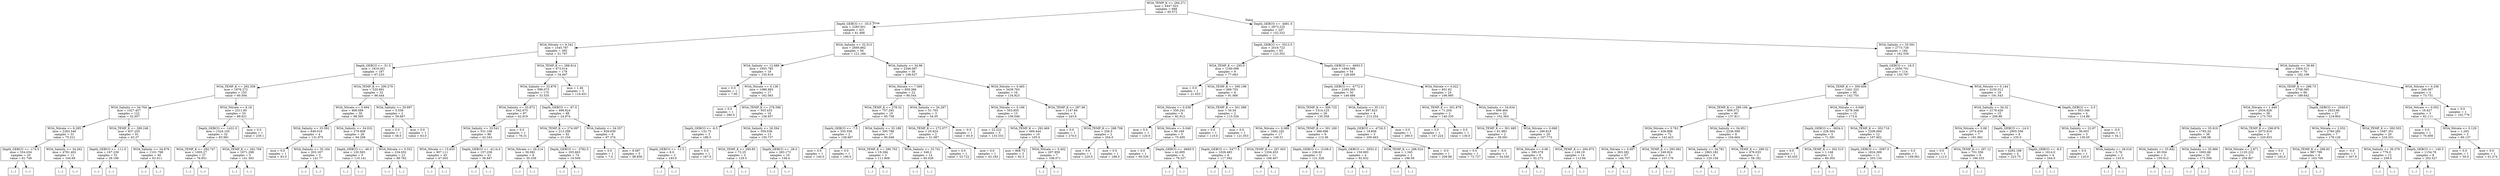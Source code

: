 digraph Tree {
node [shape=box] ;
0 [label="WOA_TEMP_K <= 294.271\nmse = 4447.023\nsamples = 668\nvalue = 95.572"] ;
1 [label="Depth_GEBCO <= -35.0\nmse = 2283.501\nsamples = 421\nvalue = 61.466"] ;
0 -> 1 [labeldistance=2.5, labelangle=45, headlabel="True"] ;
2 [label="WOA_Nitrate <= 8.341\nmse = 1545.787\nsamples = 365\nvalue = 51.797"] ;
1 -> 2 ;
3 [label="Depth_GEBCO <= -51.5\nmse = 1819.201\nsamples = 187\nvalue = 67.233"] ;
2 -> 3 ;
4 [label="WOA_TEMP_K <= 292.358\nmse = 1876.272\nsamples = 155\nvalue = 60.594"] ;
3 -> 4 ;
5 [label="WOA_Salinity <= 34.764\nmse = 1427.457\nsamples = 122\nvalue = 52.057"] ;
4 -> 5 ;
6 [label="WOA_Nitrate <= 6.285\nmse = 2263.546\nsamples = 31\nvalue = 75.221"] ;
5 -> 6 ;
7 [label="Depth_GEBCO <= -174.5\nmse = 534.034\nsamples = 20\nvalue = 61.749"] ;
6 -> 7 ;
8 [label="(...)"] ;
7 -> 8 ;
37 [label="(...)"] ;
7 -> 37 ;
42 [label="WOA_Salinity <= 34.262\nmse = 4781.402\nsamples = 11\nvalue = 104.69"] ;
6 -> 42 ;
43 [label="(...)"] ;
42 -> 43 ;
46 [label="(...)"] ;
42 -> 46 ;
63 [label="WOA_TEMP_K <= 289.248\nmse = 837.255\nsamples = 91\nvalue = 43.37"] ;
5 -> 63 ;
64 [label="Depth_GEBCO <= -111.0\nmse = 167.239\nsamples = 51\nvalue = 29.199"] ;
63 -> 64 ;
65 [label="(...)"] ;
64 -> 65 ;
136 [label="(...)"] ;
64 -> 136 ;
143 [label="WOA_Salinity <= 34.979\nmse = 1101.798\nsamples = 40\nvalue = 63.011"] ;
63 -> 143 ;
144 [label="(...)"] ;
143 -> 144 ;
149 [label="(...)"] ;
143 -> 149 ;
212 [label="WOA_Nitrate <= 6.18\nmse = 2311.85\nsamples = 33\nvalue = 89.621"] ;
4 -> 212 ;
213 [label="Depth_GEBCO <= -1431.0\nmse = 1524.105\nsamples = 32\nvalue = 83.981"] ;
212 -> 213 ;
214 [label="WOA_TEMP_K <= 292.747\nmse = 1005.27\nsamples = 27\nvalue = 76.651"] ;
213 -> 214 ;
215 [label="(...)"] ;
214 -> 215 ;
222 [label="(...)"] ;
214 -> 222 ;
259 [label="WOA_TEMP_K <= 292.769\nmse = 1871.298\nsamples = 5\nvalue = 141.393"] ;
213 -> 259 ;
260 [label="(...)"] ;
259 -> 260 ;
263 [label="(...)"] ;
259 -> 263 ;
268 [label="mse = 0.0\nsamples = 1\nvalue = 239.1"] ;
212 -> 268 ;
269 [label="WOA_TEMP_K <= 290.279\nmse = 520.891\nsamples = 32\nvalue = 96.444"] ;
3 -> 269 ;
270 [label="WOA_Nitrate <= 0.494\nmse = 468.089\nsamples = 30\nvalue = 98.565"] ;
269 -> 270 ;
271 [label="WOA_Salinity <= 35.092\nmse = 649.016\nsamples = 4\nvalue = 131.975"] ;
270 -> 271 ;
272 [label="mse = 0.0\nsamples = 1\nvalue = 83.0"] ;
271 -> 272 ;
273 [label="WOA_Salinity <= 35.164\nmse = 203.167\nsamples = 3\nvalue = 141.77"] ;
271 -> 273 ;
274 [label="(...)"] ;
273 -> 274 ;
275 [label="(...)"] ;
273 -> 275 ;
276 [label="WOA_Salinity <= 34.032\nmse = 279.908\nsamples = 26\nvalue = 94.208"] ;
270 -> 276 ;
277 [label="Depth_GEBCO <= -46.0\nmse = 120.583\nsamples = 5\nvalue = 110.141"] ;
276 -> 277 ;
278 [label="(...)"] ;
277 -> 278 ;
279 [label="(...)"] ;
277 -> 279 ;
286 [label="WOA_Nitrate <= 0.552\nmse = 234.052\nsamples = 21\nvalue = 89.782"] ;
276 -> 286 ;
287 [label="(...)"] ;
286 -> 287 ;
288 [label="(...)"] ;
286 -> 288 ;
315 [label="WOA_Salinity <= 20.697\nmse = 5.556\nsamples = 2\nvalue = 59.667"] ;
269 -> 315 ;
316 [label="mse = 0.0\nsamples = 1\nvalue = 58.0"] ;
315 -> 316 ;
317 [label="mse = 0.0\nsamples = 1\nvalue = 63.0"] ;
315 -> 317 ;
318 [label="WOA_TEMP_K <= 288.814\nmse = 673.014\nsamples = 178\nvalue = 34.497"] ;
2 -> 318 ;
319 [label="WOA_Salinity <= 33.879\nmse = 599.073\nsamples = 175\nvalue = 33.535"] ;
318 -> 319 ;
320 [label="WOA_Salinity <= 33.872\nmse = 542.975\nsamples = 87\nvalue = 42.919"] ;
319 -> 320 ;
321 [label="WOA_Salinity <= 33.541\nmse = 531.106\nsamples = 86\nvalue = 42.343"] ;
320 -> 321 ;
322 [label="WOA_Nitrate <= 15.633\nmse = 807.111\nsamples = 45\nvalue = 47.003"] ;
321 -> 322 ;
323 [label="(...)"] ;
322 -> 323 ;
328 [label="(...)"] ;
322 -> 328 ;
357 [label="Depth_GEBCO <= -4114.0\nmse = 157.256\nsamples = 41\nvalue = 36.947"] ;
321 -> 357 ;
358 [label="(...)"] ;
357 -> 358 ;
383 [label="(...)"] ;
357 -> 383 ;
434 [label="mse = 0.0\nsamples = 1\nvalue = 78.31"] ;
320 -> 434 ;
435 [label="Depth_GEBCO <= -67.0\nmse = 496.624\nsamples = 88\nvalue = 24.974"] ;
319 -> 435 ;
436 [label="WOA_TEMP_K <= 274.097\nmse = 213.298\nsamples = 82\nvalue = 21.104"] ;
435 -> 436 ;
437 [label="WOA_Nitrate <= 26.214\nmse = 56.081\nsamples = 8\nvalue = 35.339"] ;
436 -> 437 ;
438 [label="(...)"] ;
437 -> 438 ;
449 [label="(...)"] ;
437 -> 449 ;
452 [label="Depth_GEBCO <= -3782.0\nmse = 205.663\nsamples = 74\nvalue = 19.509"] ;
436 -> 452 ;
453 [label="(...)"] ;
452 -> 453 ;
476 [label="(...)"] ;
452 -> 476 ;
553 [label="WOA_Salinity <= 34.357\nmse = 929.939\nsamples = 6\nvalue = 87.374"] ;
435 -> 553 ;
554 [label="mse = 0.0\nsamples = 1\nvalue = 7.0"] ;
553 -> 554 ;
555 [label="mse = 8.087\nsamples = 5\nvalue = 98.856"] ;
553 -> 555 ;
556 [label="mse = 1.46\nsamples = 3\nvalue = 118.451"] ;
318 -> 556 ;
557 [label="WOA_Salinity <= 32.513\nmse = 2695.862\nsamples = 56\nvalue = 121.184"] ;
1 -> 557 ;
558 [label="WOA_Salinity <= 12.689\nmse = 1955.785\nsamples = 18\nvalue = 155.918"] ;
557 -> 558 ;
559 [label="mse = 0.0\nsamples = 1\nvalue = 7.95"] ;
558 -> 559 ;
560 [label="WOA_Nitrate <= 0.138\nmse = 1086.993\nsamples = 17\nvalue = 162.083"] ;
558 -> 560 ;
561 [label="mse = 0.0\nsamples = 1\nvalue = 280.0"] ;
560 -> 561 ;
562 [label="WOA_TEMP_K <= 278.596\nmse = 503.433\nsamples = 16\nvalue = 156.957"] ;
560 -> 562 ;
563 [label="Depth_GEBCO <= -6.5\nmse = 132.75\nsamples = 3\nvalue = 186.5"] ;
562 -> 563 ;
564 [label="Depth_GEBCO <= -11.5\nmse = 8.0\nsamples = 2\nvalue = 193.0"] ;
563 -> 564 ;
565 [label="(...)"] ;
564 -> 565 ;
566 [label="(...)"] ;
564 -> 566 ;
567 [label="mse = 0.0\nsamples = 1\nvalue = 167.0"] ;
563 -> 567 ;
568 [label="WOA_Salinity <= 26.594\nmse = 359.036\nsamples = 13\nvalue = 150.737"] ;
562 -> 568 ;
569 [label="WOA_TEMP_K <= 290.85\nmse = 72.25\nsamples = 3\nvalue = 129.5"] ;
568 -> 569 ;
570 [label="(...)"] ;
569 -> 570 ;
571 [label="(...)"] ;
569 -> 571 ;
572 [label="Depth_GEBCO <= -28.0\nmse = 283.173\nsamples = 10\nvalue = 156.4"] ;
568 -> 572 ;
573 [label="(...)"] ;
572 -> 573 ;
574 [label="(...)"] ;
572 -> 574 ;
589 [label="WOA_Salinity <= 34.96\nmse = 2346.097\nsamples = 38\nvalue = 108.027"] ;
557 -> 589 ;
590 [label="WOA_Nitrate <= 7.569\nmse = 859.366\nsamples = 22\nvalue = 90.544"] ;
589 -> 590 ;
591 [label="WOA_TEMP_K <= 278.32\nmse = 757.292\nsamples = 19\nvalue = 95.758"] ;
590 -> 591 ;
592 [label="Depth_GEBCO <= -7.5\nmse = 555.556\nsamples = 2\nvalue = 156.667"] ;
591 -> 592 ;
593 [label="mse = 0.0\nsamples = 1\nvalue = 140.0"] ;
592 -> 593 ;
594 [label="mse = 0.0\nsamples = 1\nvalue = 190.0"] ;
592 -> 594 ;
595 [label="WOA_Salinity <= 33.189\nmse = 395.798\nsamples = 17\nvalue = 90.048"] ;
591 -> 595 ;
596 [label="WOA_TEMP_K <= 290.763\nmse = 19.284\nsamples = 3\nvalue = 111.808"] ;
595 -> 596 ;
597 [label="(...)"] ;
596 -> 597 ;
600 [label="(...)"] ;
596 -> 600 ;
601 [label="WOA_Salinity <= 33.741\nmse = 348.2\nsamples = 14\nvalue = 85.026"] ;
595 -> 601 ;
602 [label="(...)"] ;
601 -> 602 ;
609 [label="(...)"] ;
601 -> 609 ;
628 [label="WOA_Salinity <= 34.287\nmse = 51.765\nsamples = 3\nvalue = 54.05"] ;
590 -> 628 ;
629 [label="WOA_TEMP_K <= 272.077\nmse = 20.824\nsamples = 2\nvalue = 51.087"] ;
628 -> 629 ;
630 [label="mse = 0.0\nsamples = 1\nvalue = 53.722"] ;
629 -> 630 ;
631 [label="mse = 0.0\nsamples = 1\nvalue = 43.183"] ;
629 -> 631 ;
632 [label="mse = -0.0\nsamples = 1\nvalue = 65.9"] ;
628 -> 632 ;
633 [label="WOA_Nitrate <= 0.465\nmse = 3439.763\nsamples = 16\nvalue = 134.923"] ;
589 -> 633 ;
634 [label="WOA_Nitrate <= 0.196\nmse = 503.855\nsamples = 13\nvalue = 109.048"] ;
633 -> 634 ;
635 [label="mse = 22.222\nsamples = 3\nvalue = 133.333"] ;
634 -> 635 ;
636 [label="WOA_TEMP_K <= 292.469\nmse = 469.444\nsamples = 10\nvalue = 105.0"] ;
634 -> 636 ;
637 [label="mse = 868.75\nsamples = 3\nvalue = 92.5"] ;
636 -> 637 ;
638 [label="WOA_Nitrate <= 0.402\nmse = 297.959\nsamples = 7\nvalue = 108.571"] ;
636 -> 638 ;
639 [label="(...)"] ;
638 -> 639 ;
644 [label="(...)"] ;
638 -> 644 ;
645 [label="WOA_TEMP_K <= 287.96\nmse = 1147.84\nsamples = 3\nvalue = 243.6"] ;
633 -> 645 ;
646 [label="mse = 0.0\nsamples = 1\nvalue = 270.0"] ;
645 -> 646 ;
647 [label="WOA_TEMP_K <= 288.708\nmse = 256.0\nsamples = 2\nvalue = 204.0"] ;
645 -> 647 ;
648 [label="mse = 0.0\nsamples = 1\nvalue = 220.0"] ;
647 -> 648 ;
649 [label="mse = 0.0\nsamples = 1\nvalue = 188.0"] ;
647 -> 649 ;
650 [label="Depth_GEBCO <= -4081.0\nmse = 2873.225\nsamples = 247\nvalue = 152.532"] ;
0 -> 650 [labeldistance=2.5, labelangle=-45, headlabel="False"] ;
651 [label="Depth_GEBCO <= -5513.5\nmse = 2018.722\nsamples = 63\nvalue = 123.352"] ;
650 -> 651 ;
652 [label="WOA_TEMP_K <= 295.0\nmse = 1160.099\nsamples = 9\nvalue = 77.063"] ;
651 -> 652 ;
653 [label="mse = 0.0\nsamples = 1\nvalue = 21.053"] ;
652 -> 653 ;
654 [label="WOA_TEMP_K <= 300.198\nmse = 469.755\nsamples = 8\nvalue = 91.066"] ;
652 -> 654 ;
655 [label="WOA_Nitrate <= 0.039\nmse = 350.241\nsamples = 6\nvalue = 82.912"] ;
654 -> 655 ;
656 [label="mse = 0.0\nsamples = 1\nvalue = 120.0"] ;
655 -> 656 ;
657 [label="WOA_Nitrate <= 0.049\nmse = 90.169\nsamples = 5\nvalue = 75.495"] ;
655 -> 657 ;
658 [label="mse = 0.0\nsamples = 1\nvalue = 60.526"] ;
657 -> 658 ;
659 [label="Depth_GEBCO <= -6665.5\nmse = 42.695\nsamples = 4\nvalue = 79.237"] ;
657 -> 659 ;
660 [label="(...)"] ;
659 -> 660 ;
661 [label="(...)"] ;
659 -> 661 ;
664 [label="WOA_TEMP_K <= 301.088\nmse = 30.54\nsamples = 2\nvalue = 115.526"] ;
654 -> 664 ;
665 [label="mse = 0.0\nsamples = 1\nvalue = 110.0"] ;
664 -> 665 ;
666 [label="mse = 0.0\nsamples = 1\nvalue = 121.053"] ;
664 -> 666 ;
667 [label="Depth_GEBCO <= -4693.5\nmse = 1849.598\nsamples = 54\nvalue = 128.495"] ;
651 -> 667 ;
668 [label="Depth_GEBCO <= -4772.0\nmse = 2183.365\nsamples = 30\nvalue = 146.486"] ;
667 -> 668 ;
669 [label="WOA_TEMP_K <= 300.725\nmse = 1514.125\nsamples = 26\nvalue = 135.358"] ;
668 -> 669 ;
670 [label="WOA_Nitrate <= 0.089\nmse = 1682.182\nsamples = 17\nvalue = 149.51"] ;
669 -> 670 ;
671 [label="Depth_GEBCO <= -5477.5\nmse = 1026.483\nsamples = 6\nvalue = 117.592"] ;
670 -> 671 ;
672 [label="(...)"] ;
671 -> 672 ;
673 [label="(...)"] ;
671 -> 673 ;
682 [label="WOA_TEMP_K <= 297.003\nmse = 1204.453\nsamples = 11\nvalue = 166.407"] ;
670 -> 682 ;
683 [label="(...)"] ;
682 -> 683 ;
690 [label="(...)"] ;
682 -> 690 ;
703 [label="WOA_TEMP_K <= 301.169\nmse = 386.696\nsamples = 9\nvalue = 112.36"] ;
669 -> 703 ;
704 [label="Depth_GEBCO <= -5108.0\nmse = 236.63\nsamples = 5\nvalue = 121.328"] ;
703 -> 704 ;
705 [label="(...)"] ;
704 -> 705 ;
710 [label="(...)"] ;
704 -> 710 ;
713 [label="Depth_GEBCO <= -5052.0\nmse = 150.693\nsamples = 4\nvalue = 92.632"] ;
703 -> 713 ;
714 [label="(...)"] ;
713 -> 714 ;
717 [label="(...)"] ;
713 -> 717 ;
720 [label="WOA_Salinity <= 35.131\nmse = 997.823\nsamples = 4\nvalue = 213.254"] ;
668 -> 720 ;
721 [label="Depth_GEBCO <= -4726.5\nmse = 18.856\nsamples = 3\nvalue = 200.463"] ;
720 -> 721 ;
722 [label="WOA_TEMP_K <= 298.024\nmse = 1.345\nsamples = 2\nvalue = 198.58"] ;
721 -> 722 ;
723 [label="(...)"] ;
722 -> 723 ;
724 [label="(...)"] ;
722 -> 724 ;
725 [label="mse = -0.0\nsamples = 1\nvalue = 209.88"] ;
721 -> 725 ;
726 [label="mse = 0.0\nsamples = 1\nvalue = 290.0"] ;
720 -> 726 ;
727 [label="WOA_Nitrate <= 0.022\nmse = 601.62\nsamples = 24\nvalue = 106.995"] ;
667 -> 727 ;
728 [label="WOA_TEMP_K <= 301.879\nmse = 71.204\nsamples = 2\nvalue = 140.335"] ;
727 -> 728 ;
729 [label="mse = 0.0\nsamples = 1\nvalue = 147.224"] ;
728 -> 729 ;
730 [label="mse = 0.0\nsamples = 1\nvalue = 130.0"] ;
728 -> 730 ;
731 [label="WOA_Salinity <= 34.634\nmse = 499.464\nsamples = 22\nvalue = 102.364"] ;
727 -> 731 ;
732 [label="WOA_TEMP_K <= 301.685\nmse = 61.983\nsamples = 2\nvalue = 59.091"] ;
731 -> 732 ;
733 [label="mse = 0.0\nsamples = 1\nvalue = 72.727"] ;
732 -> 733 ;
734 [label="mse = -0.0\nsamples = 1\nvalue = 54.545"] ;
732 -> 734 ;
735 [label="WOA_Nitrate <= 0.068\nmse = 290.819\nsamples = 20\nvalue = 107.773"] ;
731 -> 735 ;
736 [label="WOA_Nitrate <= 0.06\nmse = 395.379\nsamples = 6\nvalue = 92.273"] ;
735 -> 736 ;
737 [label="(...)"] ;
736 -> 737 ;
746 [label="(...)"] ;
736 -> 746 ;
747 [label="WOA_TEMP_K <= 294.975\nmse = 149.19\nsamples = 14\nvalue = 112.94"] ;
735 -> 747 ;
748 [label="(...)"] ;
747 -> 748 ;
751 [label="(...)"] ;
747 -> 751 ;
770 [label="WOA_Salinity <= 35.591\nmse = 2773.726\nsamples = 184\nvalue = 162.559"] ;
650 -> 770 ;
771 [label="Depth_GEBCO <= -16.5\nmse = 2050.701\nsamples = 114\nvalue = 150.797"] ;
770 -> 771 ;
772 [label="WOA_TEMP_K <= 300.608\nmse = 1441.323\nsamples = 95\nvalue = 142.755"] ;
771 -> 772 ;
773 [label="WOA_TEMP_K <= 299.106\nmse = 809.572\nsamples = 80\nvalue = 137.811"] ;
772 -> 773 ;
774 [label="WOA_Nitrate <= 0.763\nmse = 436.898\nsamples = 72\nvalue = 142.423"] ;
773 -> 774 ;
775 [label="WOA_Nitrate <= 0.097\nmse = 363.282\nsamples = 67\nvalue = 144.707"] ;
774 -> 775 ;
776 [label="(...)"] ;
775 -> 776 ;
787 [label="(...)"] ;
775 -> 787 ;
874 [label="WOA_TEMP_K <= 295.092\nmse = 249.824\nsamples = 5\nvalue = 107.176"] ;
774 -> 874 ;
875 [label="(...)"] ;
874 -> 875 ;
878 [label="(...)"] ;
874 -> 878 ;
883 [label="WOA_Salinity <= 34.951\nmse = 2236.599\nsamples = 8\nvalue = 104.664"] ;
773 -> 883 ;
884 [label="WOA_Salinity <= 34.781\nmse = 1863.182\nsamples = 6\nvalue = 120.158"] ;
883 -> 884 ;
885 [label="(...)"] ;
884 -> 885 ;
892 [label="(...)"] ;
884 -> 892 ;
893 [label="WOA_TEMP_K <= 299.32\nmse = 476.033\nsamples = 2\nvalue = 58.182"] ;
883 -> 893 ;
894 [label="(...)"] ;
893 -> 894 ;
895 [label="(...)"] ;
893 -> 895 ;
896 [label="WOA_Nitrate <= 0.048\nmse = 4278.346\nsamples = 15\nvalue = 173.6"] ;
772 -> 896 ;
897 [label="Depth_GEBCO <= -3634.0\nmse = 228.564\nsamples = 3\nvalue = 71.591"] ;
896 -> 897 ;
898 [label="mse = 0.0\nsamples = 1\nvalue = 45.455"] ;
897 -> 898 ;
899 [label="WOA_TEMP_K <= 302.515\nmse = 1.148\nsamples = 2\nvalue = 80.303"] ;
897 -> 899 ;
900 [label="(...)"] ;
899 -> 900 ;
901 [label="(...)"] ;
899 -> 901 ;
902 [label="WOA_TEMP_K <= 302.716\nmse = 2206.694\nsamples = 12\nvalue = 197.602"] ;
896 -> 902 ;
903 [label="Depth_GEBCO <= -3587.0\nmse = 1824.369\nsamples = 11\nvalue = 203.134"] ;
902 -> 903 ;
904 [label="(...)"] ;
903 -> 904 ;
911 [label="(...)"] ;
903 -> 911 ;
922 [label="mse = 0.0\nsamples = 1\nvalue = 109.091"] ;
902 -> 922 ;
923 [label="WOA_Nitrate <= 0.144\nmse = 3150.312\nsamples = 19\nvalue = 191.543"] ;
771 -> 923 ;
924 [label="WOA_Salinity <= 34.32\nmse = 2178.426\nsamples = 15\nvalue = 206.88"] ;
923 -> 924 ;
925 [label="WOA_Nitrate <= 0.08\nmse = 1074.434\nsamples = 7\nvalue = 191.062"] ;
924 -> 925 ;
926 [label="mse = 0.0\nsamples = 1\nvalue = 112.0"] ;
925 -> 926 ;
927 [label="WOA_TEMP_K <= 297.12\nmse = 701.556\nsamples = 6\nvalue = 196.333"] ;
925 -> 927 ;
928 [label="(...)"] ;
927 -> 928 ;
931 [label="(...)"] ;
927 -> 931 ;
932 [label="Depth_GEBCO <= -14.0\nmse = 2905.556\nsamples = 8\nvalue = 235.0"] ;
924 -> 932 ;
933 [label="mse = 4292.188\nsamples = 4\nvalue = 223.75"] ;
932 -> 933 ;
934 [label="Depth_GEBCO <= -8.0\nmse = 1614.0\nsamples = 4\nvalue = 244.0"] ;
932 -> 934 ;
935 [label="(...)"] ;
934 -> 935 ;
936 [label="(...)"] ;
934 -> 936 ;
937 [label="Depth_GEBCO <= -3.5\nmse = 953.346\nsamples = 4\nvalue = 114.86"] ;
923 -> 937 ;
938 [label="WOA_Salinity <= 22.87\nmse = 38.003\nsamples = 3\nvalue = 130.05"] ;
937 -> 938 ;
939 [label="mse = 0.0\nsamples = 1\nvalue = 120.0"] ;
938 -> 939 ;
940 [label="WOA_Salinity <= 28.016\nmse = 5.78\nsamples = 2\nvalue = 133.4"] ;
938 -> 940 ;
941 [label="(...)"] ;
940 -> 941 ;
942 [label="(...)"] ;
940 -> 942 ;
943 [label="mse = -0.0\nsamples = 1\nvalue = 54.1"] ;
937 -> 943 ;
944 [label="WOA_Salinity <= 36.69\nmse = 3364.311\nsamples = 70\nvalue = 182.198"] ;
770 -> 944 ;
945 [label="WOA_TEMP_K <= 298.73\nmse = 2708.395\nsamples = 66\nvalue = 189.642"] ;
944 -> 945 ;
946 [label="WOA_Nitrate <= 1.449\nmse = 2034.826\nsamples = 39\nvalue = 173.703"] ;
945 -> 946 ;
947 [label="WOA_Salinity <= 35.919\nmse = 1785.34\nsamples = 36\nvalue = 168.98"] ;
946 -> 947 ;
948 [label="WOA_Salinity <= 35.842\nmse = 40.504\nsamples = 3\nvalue = 105.612"] ;
947 -> 948 ;
949 [label="(...)"] ;
948 -> 949 ;
952 [label="(...)"] ;
948 -> 952 ;
953 [label="WOA_Salinity <= 35.966\nmse = 1602.66\nsamples = 33\nvalue = 173.506"] ;
947 -> 953 ;
954 [label="(...)"] ;
953 -> 954 ;
955 [label="(...)"] ;
953 -> 955 ;
990 [label="WOA_TEMP_K <= 296.876\nmse = 2075.916\nsamples = 3\nvalue = 220.933"] ;
946 -> 990 ;
991 [label="WOA_Nitrate <= 2.871\nmse = 1120.222\nsamples = 2\nvalue = 259.867"] ;
990 -> 991 ;
992 [label="(...)"] ;
991 -> 992 ;
993 [label="(...)"] ;
991 -> 993 ;
994 [label="mse = 0.0\nsamples = 1\nvalue = 182.0"] ;
990 -> 994 ;
995 [label="Depth_GEBCO <= -2540.0\nmse = 2623.66\nsamples = 27\nvalue = 218.863"] ;
945 -> 995 ;
996 [label="WOA_Nitrate <= 2.032\nmse = 2760.285\nsamples = 7\nvalue = 178.126"] ;
995 -> 996 ;
997 [label="WOA_TEMP_K <= 298.93\nmse = 987.799\nsamples = 6\nvalue = 163.706"] ;
996 -> 997 ;
998 [label="(...)"] ;
997 -> 998 ;
999 [label="(...)"] ;
997 -> 999 ;
1004 [label="mse = -0.0\nsamples = 1\nvalue = 307.9"] ;
996 -> 1004 ;
1005 [label="WOA_TEMP_K <= 300.503\nmse = 1687.351\nsamples = 20\nvalue = 234.531"] ;
995 -> 1005 ;
1006 [label="WOA_Salinity <= 36.379\nmse = 776.0\nsamples = 12\nvalue = 258.0"] ;
1005 -> 1006 ;
1007 [label="(...)"] ;
1006 -> 1007 ;
1008 [label="(...)"] ;
1006 -> 1008 ;
1019 [label="Depth_GEBCO <= -140.5\nmse = 1154.78\nsamples = 8\nvalue = 202.527"] ;
1005 -> 1019 ;
1020 [label="(...)"] ;
1019 -> 1020 ;
1023 [label="(...)"] ;
1019 -> 1023 ;
1026 [label="WOA_Nitrate <= 0.336\nmse = 349.397\nsamples = 4\nvalue = 73.731"] ;
944 -> 1026 ;
1027 [label="WOA_Nitrate <= 0.052\nmse = 16.627\nsamples = 3\nvalue = 62.111"] ;
1026 -> 1027 ;
1028 [label="mse = 0.0\nsamples = 1\nvalue = 70.009"] ;
1027 -> 1028 ;
1029 [label="WOA_Nitrate <= 0.129\nmse = 1.293\nsamples = 2\nvalue = 60.137"] ;
1027 -> 1029 ;
1030 [label="mse = 0.0\nsamples = 1\nvalue = 59.0"] ;
1029 -> 1030 ;
1031 [label="mse = 0.0\nsamples = 1\nvalue = 61.274"] ;
1029 -> 1031 ;
1032 [label="mse = 0.0\nsamples = 1\nvalue = 102.779"] ;
1026 -> 1032 ;
}